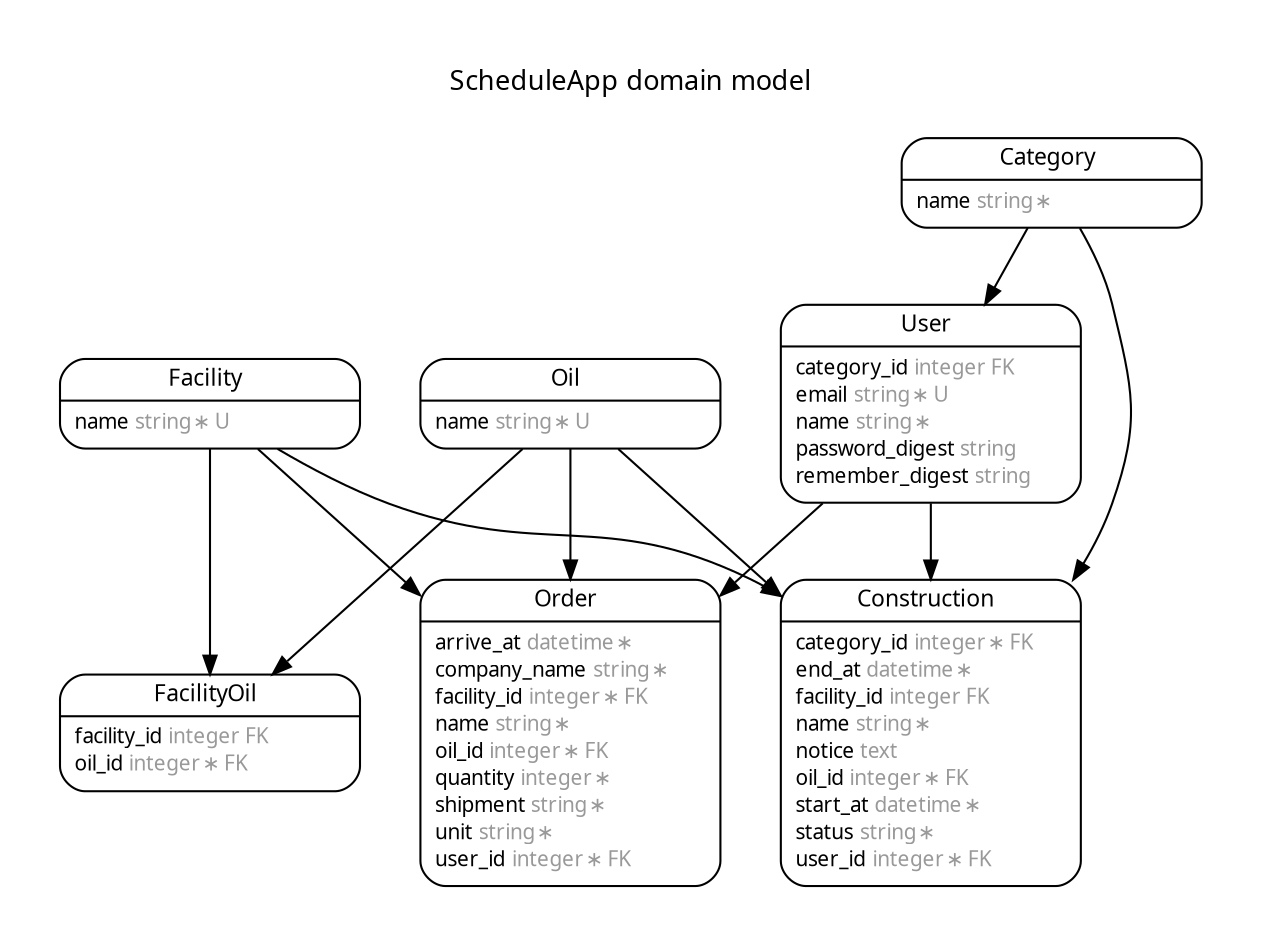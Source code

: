 digraph ScheduleApp {
rankdir = "LR";
ranksep = "0.5";
nodesep = "0.4";
pad = "0.4,0.4";
margin = "0,0";
concentrate = "true";
labelloc = "t";
fontsize = "13";
fontname = "Arial BoldMT";
splines = "spline";
node[ shape  =  "Mrecord" , fontsize  =  "10" , fontname  =  "ArialMT" , margin  =  "0.07,0.05" , penwidth  =  "1.0"];
edge[ fontname  =  "ArialMT" , fontsize  =  "7" , dir  =  "both" , arrowsize  =  "0.9" , penwidth  =  "1.0" , labelangle  =  "32" , labeldistance  =  "1.8"];
rankdir = "TB";
label = "ScheduleApp domain model\n\n";
m_Category [label = <{<table border="0" align="center" cellspacing="0.5" cellpadding="0" width="134">
  <tr><td align="center" valign="bottom" width="130"><font face="Arial BoldMT" point-size="11">Category</font></td></tr>
</table>
|
<table border="0" align="left" cellspacing="2" cellpadding="0" width="134">
  <tr><td align="left" width="130" port="name">name <font face="Arial ItalicMT" color="grey60">string ∗</font></td></tr>
</table>
}>];
m_Construction [label = <{<table border="0" align="center" cellspacing="0.5" cellpadding="0" width="134">
  <tr><td align="center" valign="bottom" width="130"><font face="Arial BoldMT" point-size="11">Construction</font></td></tr>
</table>
|
<table border="0" align="left" cellspacing="2" cellpadding="0" width="134">
  <tr><td align="left" width="130" port="category_id">category_id <font face="Arial ItalicMT" color="grey60">integer ∗ FK</font></td></tr>
  <tr><td align="left" width="130" port="end_at">end_at <font face="Arial ItalicMT" color="grey60">datetime ∗</font></td></tr>
  <tr><td align="left" width="130" port="facility_id">facility_id <font face="Arial ItalicMT" color="grey60">integer FK</font></td></tr>
  <tr><td align="left" width="130" port="name">name <font face="Arial ItalicMT" color="grey60">string ∗</font></td></tr>
  <tr><td align="left" width="130" port="notice">notice <font face="Arial ItalicMT" color="grey60">text</font></td></tr>
  <tr><td align="left" width="130" port="oil_id">oil_id <font face="Arial ItalicMT" color="grey60">integer ∗ FK</font></td></tr>
  <tr><td align="left" width="130" port="start_at">start_at <font face="Arial ItalicMT" color="grey60">datetime ∗</font></td></tr>
  <tr><td align="left" width="130" port="status">status <font face="Arial ItalicMT" color="grey60">string ∗</font></td></tr>
  <tr><td align="left" width="130" port="user_id">user_id <font face="Arial ItalicMT" color="grey60">integer ∗ FK</font></td></tr>
</table>
}>];
m_Facility [label = <{<table border="0" align="center" cellspacing="0.5" cellpadding="0" width="134">
  <tr><td align="center" valign="bottom" width="130"><font face="Arial BoldMT" point-size="11">Facility</font></td></tr>
</table>
|
<table border="0" align="left" cellspacing="2" cellpadding="0" width="134">
  <tr><td align="left" width="130" port="name">name <font face="Arial ItalicMT" color="grey60">string ∗ U</font></td></tr>
</table>
}>];
m_FacilityOil [label = <{<table border="0" align="center" cellspacing="0.5" cellpadding="0" width="134">
  <tr><td align="center" valign="bottom" width="130"><font face="Arial BoldMT" point-size="11">FacilityOil</font></td></tr>
</table>
|
<table border="0" align="left" cellspacing="2" cellpadding="0" width="134">
  <tr><td align="left" width="130" port="facility_id">facility_id <font face="Arial ItalicMT" color="grey60">integer FK</font></td></tr>
  <tr><td align="left" width="130" port="oil_id">oil_id <font face="Arial ItalicMT" color="grey60">integer ∗ FK</font></td></tr>
</table>
}>];
m_Oil [label = <{<table border="0" align="center" cellspacing="0.5" cellpadding="0" width="134">
  <tr><td align="center" valign="bottom" width="130"><font face="Arial BoldMT" point-size="11">Oil</font></td></tr>
</table>
|
<table border="0" align="left" cellspacing="2" cellpadding="0" width="134">
  <tr><td align="left" width="130" port="name">name <font face="Arial ItalicMT" color="grey60">string ∗ U</font></td></tr>
</table>
}>];
m_Order [label = <{<table border="0" align="center" cellspacing="0.5" cellpadding="0" width="134">
  <tr><td align="center" valign="bottom" width="130"><font face="Arial BoldMT" point-size="11">Order</font></td></tr>
</table>
|
<table border="0" align="left" cellspacing="2" cellpadding="0" width="134">
  <tr><td align="left" width="130" port="arrive_at">arrive_at <font face="Arial ItalicMT" color="grey60">datetime ∗</font></td></tr>
  <tr><td align="left" width="130" port="company_name">company_name <font face="Arial ItalicMT" color="grey60">string ∗</font></td></tr>
  <tr><td align="left" width="130" port="facility_id">facility_id <font face="Arial ItalicMT" color="grey60">integer ∗ FK</font></td></tr>
  <tr><td align="left" width="130" port="name">name <font face="Arial ItalicMT" color="grey60">string ∗</font></td></tr>
  <tr><td align="left" width="130" port="oil_id">oil_id <font face="Arial ItalicMT" color="grey60">integer ∗ FK</font></td></tr>
  <tr><td align="left" width="130" port="quantity">quantity <font face="Arial ItalicMT" color="grey60">integer ∗</font></td></tr>
  <tr><td align="left" width="130" port="shipment">shipment <font face="Arial ItalicMT" color="grey60">string ∗</font></td></tr>
  <tr><td align="left" width="130" port="unit">unit <font face="Arial ItalicMT" color="grey60">string ∗</font></td></tr>
  <tr><td align="left" width="130" port="user_id">user_id <font face="Arial ItalicMT" color="grey60">integer ∗ FK</font></td></tr>
</table>
}>];
m_User [label = <{<table border="0" align="center" cellspacing="0.5" cellpadding="0" width="134">
  <tr><td align="center" valign="bottom" width="130"><font face="Arial BoldMT" point-size="11">User</font></td></tr>
</table>
|
<table border="0" align="left" cellspacing="2" cellpadding="0" width="134">
  <tr><td align="left" width="130" port="category_id">category_id <font face="Arial ItalicMT" color="grey60">integer FK</font></td></tr>
  <tr><td align="left" width="130" port="email">email <font face="Arial ItalicMT" color="grey60">string ∗ U</font></td></tr>
  <tr><td align="left" width="130" port="name">name <font face="Arial ItalicMT" color="grey60">string ∗</font></td></tr>
  <tr><td align="left" width="130" port="password_digest">password_digest <font face="Arial ItalicMT" color="grey60">string</font></td></tr>
  <tr><td align="left" width="130" port="remember_digest">remember_digest <font face="Arial ItalicMT" color="grey60">string</font></td></tr>
</table>
}>];
  m_Category -> m_User [arrowhead = "normal", arrowtail = "none", weight = "2"];
  m_Category -> m_Construction [arrowhead = "normal", arrowtail = "none", weight = "2"];
  m_Facility -> m_Construction [arrowhead = "normal", arrowtail = "none", weight = "2"];
  m_Oil -> m_Construction [arrowhead = "normal", arrowtail = "none", weight = "2"];
  m_User -> m_Construction [arrowhead = "normal", arrowtail = "none", weight = "2"];
  m_Facility -> m_FacilityOil [arrowhead = "normal", arrowtail = "none", weight = "2"];
  m_Facility -> m_Order [arrowhead = "normal", arrowtail = "none", weight = "2"];
  m_Oil -> m_FacilityOil [arrowhead = "normal", arrowtail = "none", weight = "2"];
  m_Oil -> m_Order [arrowhead = "normal", arrowtail = "none", weight = "2"];
  m_User -> m_Order [arrowhead = "normal", arrowtail = "none", weight = "2"];
}
